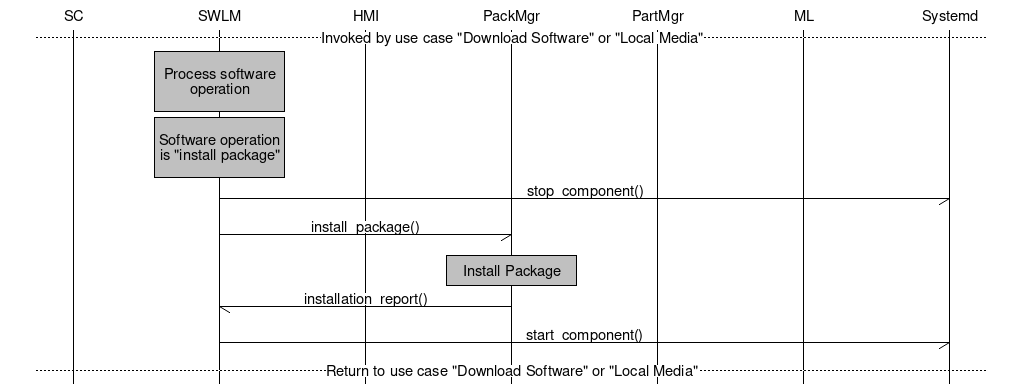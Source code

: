 #
#
# Sequence diagram description
#
# The sequence diagram description below is translated to
# a PNG image by mscgen (http://www.mcternan.me.uk/mscgen/)
# 
# Recompile updated diagrams to a png image with:
#  
#   mscgen -T png swm.msc
#

msc {
  width="1024";
  "SC",  "SWLM", "HMI", "PackMgr", "PartMgr", "ML", "Systemd";
  --- [ label="Invoked by use case \"Download Software\" or \"Local Media\""];
  "SWLM" box "SWLM" [ textbgcolour="silver", label = "\nProcess software operation\n" ];
  "SWLM" box "SWLM" [  textbgcolour="silver", label = "\nSoftware operation is \"install package\"\n" ];
  "SWLM" -> "Systemd" [ label = "stop_component()" ];
  "SWLM" -> "PackMgr" [ label = "install_package()" ];
  "PackMgr" box "PackMgr" [ textbgcolour="silver", label = "Install Package" ];
  "PackMgr" -> "SWLM" [ label = "installation_report()" ];
  "SWLM" -> "Systemd" [ label = "start_component()" ];

  --- [ label = "Return to use case \"Download Software\" or \"Local Media\""];
}


